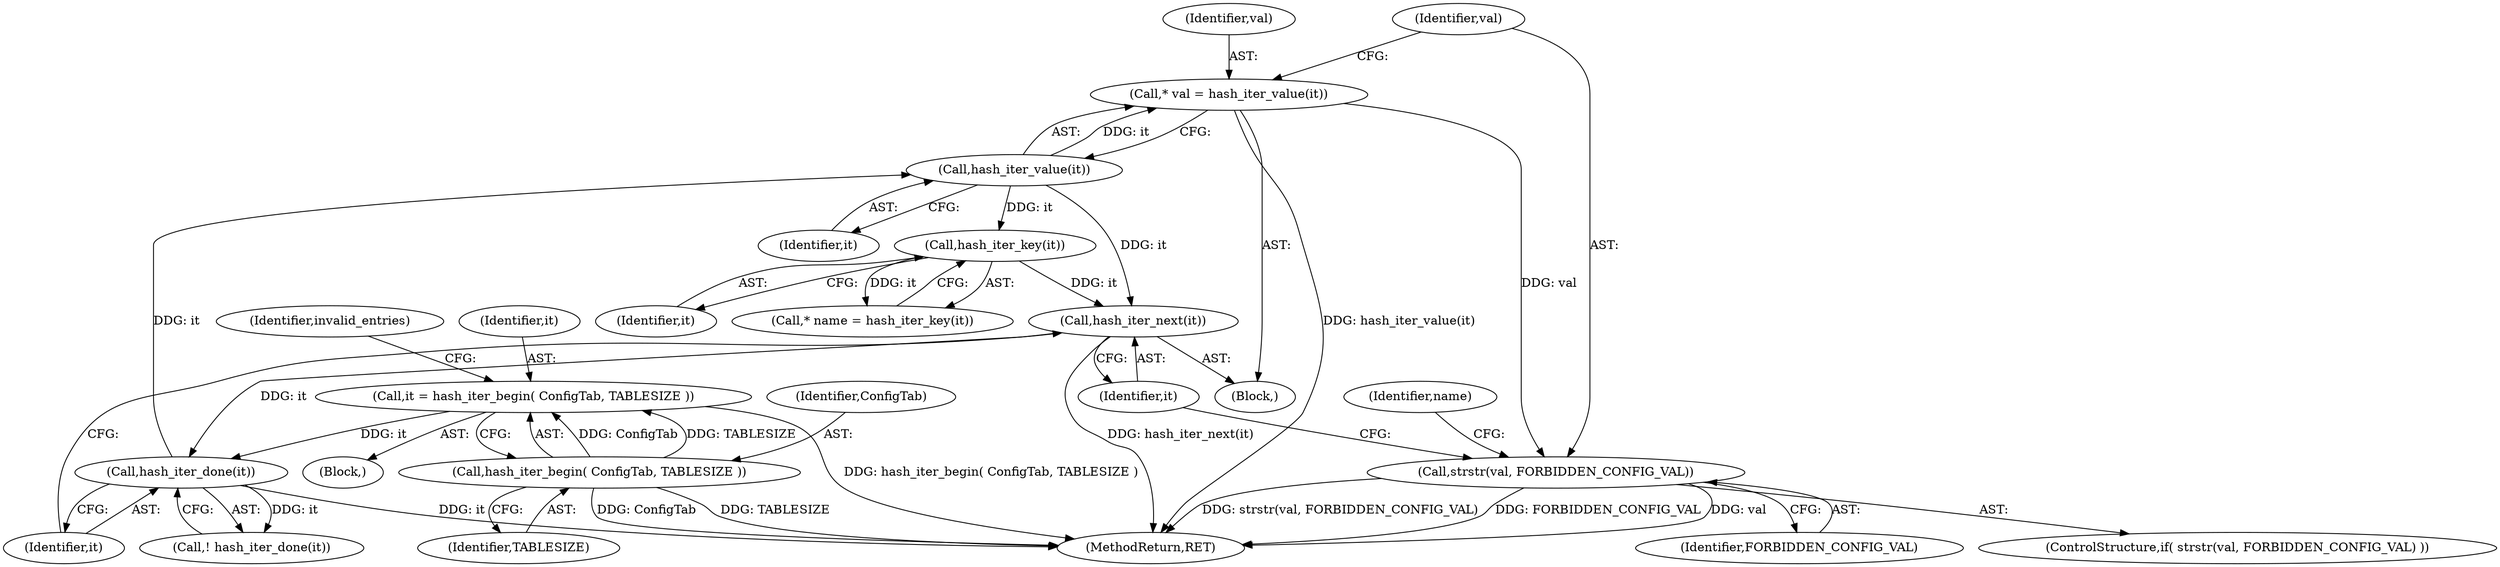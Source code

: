 digraph "0_htcondor_5e5571d1a431eb3c61977b6dd6ec90186ef79867_10@pointer" {
"1000124" [label="(Call,* val = hash_iter_value(it))"];
"1000126" [label="(Call,hash_iter_value(it))"];
"1000120" [label="(Call,hash_iter_done(it))"];
"1000104" [label="(Call,it = hash_iter_begin( ConfigTab, TABLESIZE ))"];
"1000106" [label="(Call,hash_iter_begin( ConfigTab, TABLESIZE ))"];
"1000154" [label="(Call,hash_iter_next(it))"];
"1000136" [label="(Call,hash_iter_key(it))"];
"1000129" [label="(Call,strstr(val, FORBIDDEN_CONFIG_VAL))"];
"1000124" [label="(Call,* val = hash_iter_value(it))"];
"1000122" [label="(Block,)"];
"1000131" [label="(Identifier,FORBIDDEN_CONFIG_VAL)"];
"1000136" [label="(Call,hash_iter_key(it))"];
"1000119" [label="(Call,! hash_iter_done(it))"];
"1000155" [label="(Identifier,it)"];
"1000111" [label="(Identifier,invalid_entries)"];
"1000105" [label="(Identifier,it)"];
"1000129" [label="(Call,strstr(val, FORBIDDEN_CONFIG_VAL))"];
"1000176" [label="(MethodReturn,RET)"];
"1000137" [label="(Identifier,it)"];
"1000104" [label="(Call,it = hash_iter_begin( ConfigTab, TABLESIZE ))"];
"1000127" [label="(Identifier,it)"];
"1000130" [label="(Identifier,val)"];
"1000106" [label="(Call,hash_iter_begin( ConfigTab, TABLESIZE ))"];
"1000134" [label="(Call,* name = hash_iter_key(it))"];
"1000128" [label="(ControlStructure,if( strstr(val, FORBIDDEN_CONFIG_VAL) ))"];
"1000121" [label="(Identifier,it)"];
"1000102" [label="(Block,)"];
"1000154" [label="(Call,hash_iter_next(it))"];
"1000125" [label="(Identifier,val)"];
"1000107" [label="(Identifier,ConfigTab)"];
"1000135" [label="(Identifier,name)"];
"1000120" [label="(Call,hash_iter_done(it))"];
"1000126" [label="(Call,hash_iter_value(it))"];
"1000108" [label="(Identifier,TABLESIZE)"];
"1000124" -> "1000122"  [label="AST: "];
"1000124" -> "1000126"  [label="CFG: "];
"1000125" -> "1000124"  [label="AST: "];
"1000126" -> "1000124"  [label="AST: "];
"1000130" -> "1000124"  [label="CFG: "];
"1000124" -> "1000176"  [label="DDG: hash_iter_value(it)"];
"1000126" -> "1000124"  [label="DDG: it"];
"1000124" -> "1000129"  [label="DDG: val"];
"1000126" -> "1000127"  [label="CFG: "];
"1000127" -> "1000126"  [label="AST: "];
"1000120" -> "1000126"  [label="DDG: it"];
"1000126" -> "1000136"  [label="DDG: it"];
"1000126" -> "1000154"  [label="DDG: it"];
"1000120" -> "1000119"  [label="AST: "];
"1000120" -> "1000121"  [label="CFG: "];
"1000121" -> "1000120"  [label="AST: "];
"1000119" -> "1000120"  [label="CFG: "];
"1000120" -> "1000176"  [label="DDG: it"];
"1000120" -> "1000119"  [label="DDG: it"];
"1000104" -> "1000120"  [label="DDG: it"];
"1000154" -> "1000120"  [label="DDG: it"];
"1000104" -> "1000102"  [label="AST: "];
"1000104" -> "1000106"  [label="CFG: "];
"1000105" -> "1000104"  [label="AST: "];
"1000106" -> "1000104"  [label="AST: "];
"1000111" -> "1000104"  [label="CFG: "];
"1000104" -> "1000176"  [label="DDG: hash_iter_begin( ConfigTab, TABLESIZE )"];
"1000106" -> "1000104"  [label="DDG: ConfigTab"];
"1000106" -> "1000104"  [label="DDG: TABLESIZE"];
"1000106" -> "1000108"  [label="CFG: "];
"1000107" -> "1000106"  [label="AST: "];
"1000108" -> "1000106"  [label="AST: "];
"1000106" -> "1000176"  [label="DDG: TABLESIZE"];
"1000106" -> "1000176"  [label="DDG: ConfigTab"];
"1000154" -> "1000122"  [label="AST: "];
"1000154" -> "1000155"  [label="CFG: "];
"1000155" -> "1000154"  [label="AST: "];
"1000121" -> "1000154"  [label="CFG: "];
"1000154" -> "1000176"  [label="DDG: hash_iter_next(it)"];
"1000136" -> "1000154"  [label="DDG: it"];
"1000136" -> "1000134"  [label="AST: "];
"1000136" -> "1000137"  [label="CFG: "];
"1000137" -> "1000136"  [label="AST: "];
"1000134" -> "1000136"  [label="CFG: "];
"1000136" -> "1000134"  [label="DDG: it"];
"1000129" -> "1000128"  [label="AST: "];
"1000129" -> "1000131"  [label="CFG: "];
"1000130" -> "1000129"  [label="AST: "];
"1000131" -> "1000129"  [label="AST: "];
"1000135" -> "1000129"  [label="CFG: "];
"1000155" -> "1000129"  [label="CFG: "];
"1000129" -> "1000176"  [label="DDG: val"];
"1000129" -> "1000176"  [label="DDG: strstr(val, FORBIDDEN_CONFIG_VAL)"];
"1000129" -> "1000176"  [label="DDG: FORBIDDEN_CONFIG_VAL"];
}
